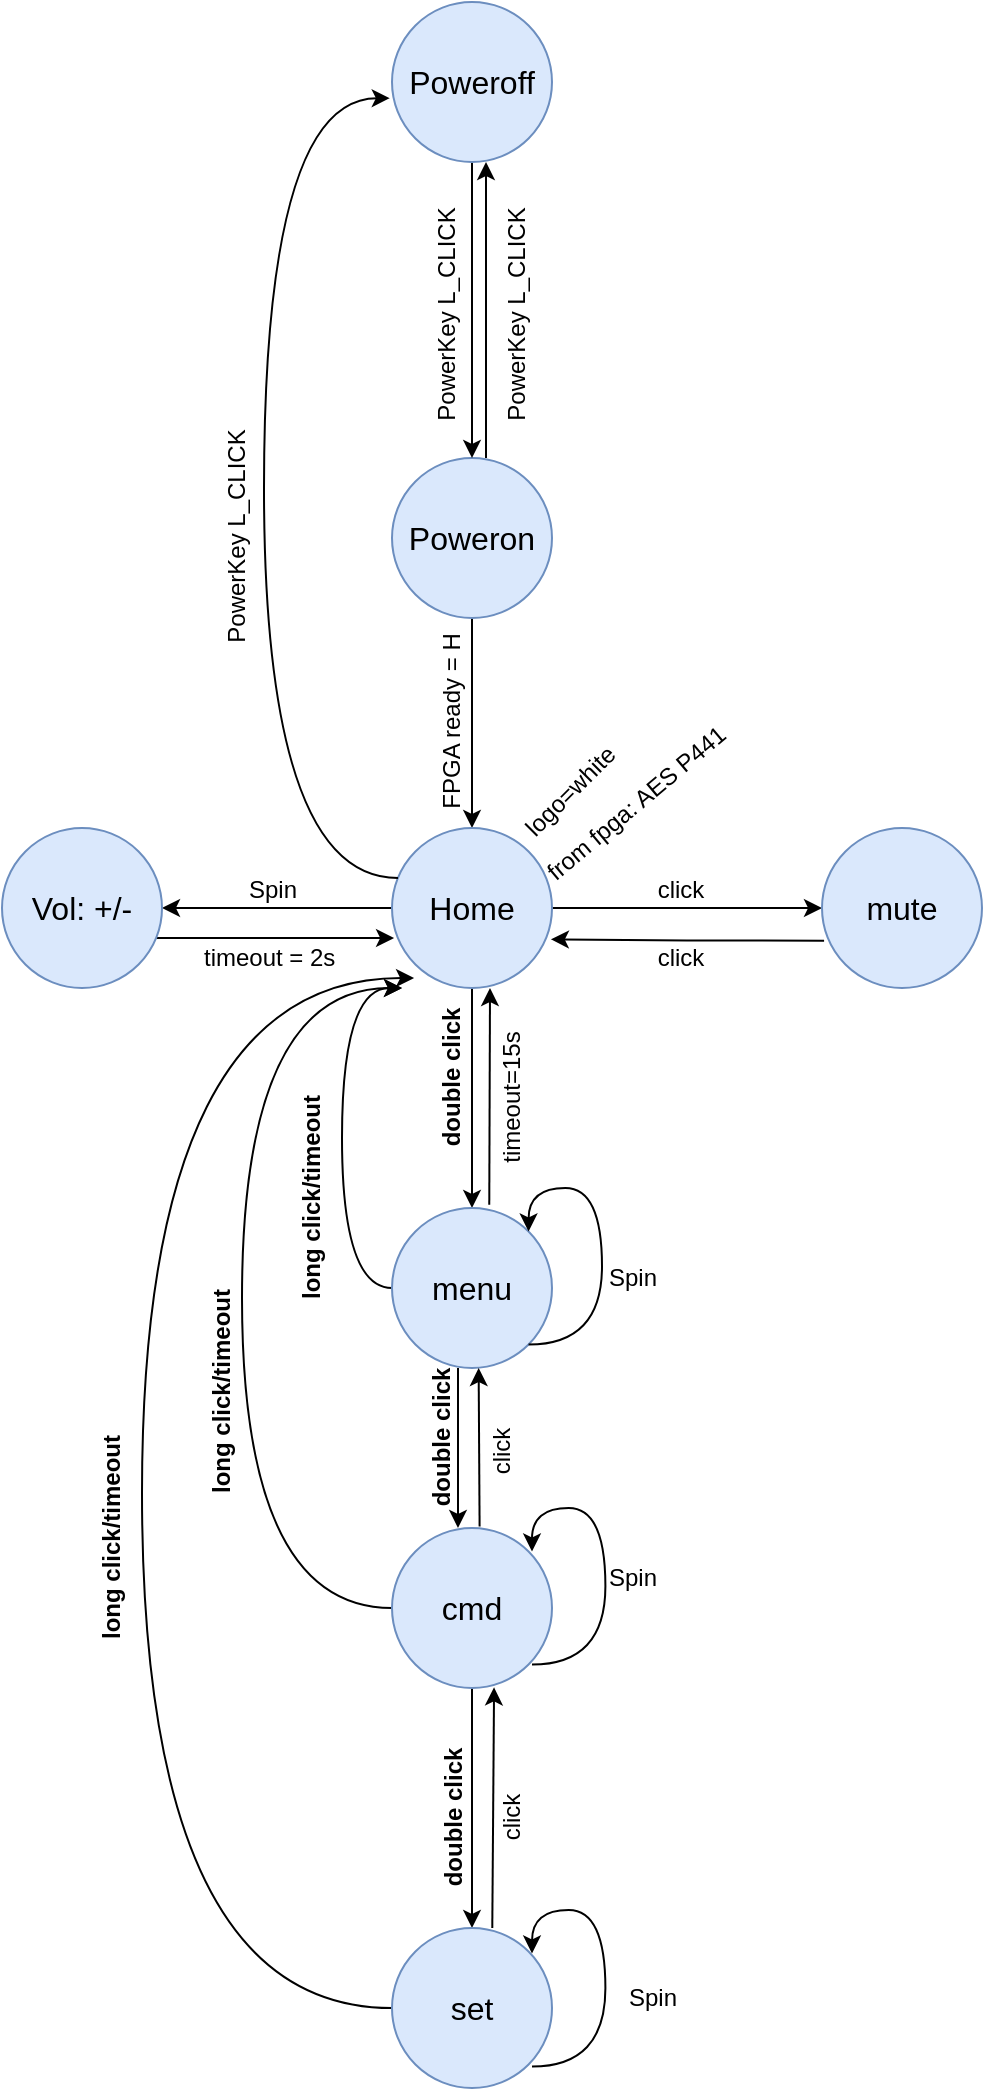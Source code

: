 <mxfile version="21.2.8" type="device">
  <diagram name="Page-1" id="d9b1e647-80fa-b4a2-5024-87a742678bcc">
    <mxGraphModel dx="984" dy="1140" grid="0" gridSize="10" guides="1" tooltips="1" connect="1" arrows="1" fold="1" page="1" pageScale="1" pageWidth="850" pageHeight="1100" background="none" math="0" shadow="0">
      <root>
        <mxCell id="0" />
        <mxCell id="1" parent="0" />
        <mxCell id="gkRhwmB4x-SXSZlbIXMZ-15" value="" style="edgeStyle=orthogonalEdgeStyle;rounded=0;orthogonalLoop=1;jettySize=auto;html=1;fontSize=16;entryX=0.5;entryY=0;entryDx=0;entryDy=0;exitX=0.5;exitY=1;exitDx=0;exitDy=0;" parent="1" source="YtPCgazLN_XUSBiv_7Ei-8" target="gkRhwmB4x-SXSZlbIXMZ-17" edge="1">
          <mxGeometry relative="1" as="geometry">
            <mxPoint x="450" y="1448" as="targetPoint" />
            <mxPoint x="450" y="1358" as="sourcePoint" />
          </mxGeometry>
        </mxCell>
        <mxCell id="gkRhwmB4x-SXSZlbIXMZ-20" value="" style="edgeStyle=orthogonalEdgeStyle;rounded=0;orthogonalLoop=1;jettySize=auto;html=1;fontSize=12;" parent="1" source="gkRhwmB4x-SXSZlbIXMZ-17" target="gkRhwmB4x-SXSZlbIXMZ-19" edge="1">
          <mxGeometry relative="1" as="geometry" />
        </mxCell>
        <mxCell id="gkRhwmB4x-SXSZlbIXMZ-24" value="" style="edgeStyle=orthogonalEdgeStyle;rounded=0;orthogonalLoop=1;jettySize=auto;html=1;fontSize=12;" parent="1" source="gkRhwmB4x-SXSZlbIXMZ-17" target="gkRhwmB4x-SXSZlbIXMZ-23" edge="1">
          <mxGeometry relative="1" as="geometry" />
        </mxCell>
        <mxCell id="gkRhwmB4x-SXSZlbIXMZ-29" value="" style="edgeStyle=orthogonalEdgeStyle;rounded=0;orthogonalLoop=1;jettySize=auto;html=1;fontSize=12;" parent="1" source="gkRhwmB4x-SXSZlbIXMZ-17" target="gkRhwmB4x-SXSZlbIXMZ-28" edge="1">
          <mxGeometry relative="1" as="geometry" />
        </mxCell>
        <mxCell id="gkRhwmB4x-SXSZlbIXMZ-17" value="Home" style="ellipse;whiteSpace=wrap;html=1;aspect=fixed;fontSize=16;fillColor=#dae8fc;strokeColor=#6c8ebf;" parent="1" vertex="1">
          <mxGeometry x="410" y="1458" width="80" height="80" as="geometry" />
        </mxCell>
        <mxCell id="gkRhwmB4x-SXSZlbIXMZ-18" value="logo=white" style="text;html=1;align=center;verticalAlign=middle;resizable=0;points=[];autosize=1;strokeColor=none;fillColor=none;fontSize=12;rotation=-45;" parent="1" vertex="1">
          <mxGeometry x="459" y="1425" width="80" height="30" as="geometry" />
        </mxCell>
        <mxCell id="gkRhwmB4x-SXSZlbIXMZ-21" style="edgeStyle=orthogonalEdgeStyle;rounded=0;orthogonalLoop=1;jettySize=auto;html=1;entryX=0.993;entryY=0.696;entryDx=0;entryDy=0;fontSize=12;exitX=0.013;exitY=0.704;exitDx=0;exitDy=0;exitPerimeter=0;entryPerimeter=0;" parent="1" source="gkRhwmB4x-SXSZlbIXMZ-19" target="gkRhwmB4x-SXSZlbIXMZ-17" edge="1">
          <mxGeometry relative="1" as="geometry" />
        </mxCell>
        <mxCell id="gkRhwmB4x-SXSZlbIXMZ-19" value="mute" style="ellipse;whiteSpace=wrap;html=1;fontSize=16;fillColor=#dae8fc;strokeColor=#6c8ebf;" parent="1" vertex="1">
          <mxGeometry x="625" y="1458" width="80" height="80" as="geometry" />
        </mxCell>
        <mxCell id="gkRhwmB4x-SXSZlbIXMZ-22" value="&lt;span&gt;click&lt;/span&gt;" style="text;html=1;align=center;verticalAlign=middle;resizable=0;points=[];autosize=1;strokeColor=none;fillColor=none;fontSize=12;fontStyle=0" parent="1" vertex="1">
          <mxGeometry x="529" y="1474" width="50" height="30" as="geometry" />
        </mxCell>
        <mxCell id="gkRhwmB4x-SXSZlbIXMZ-25" style="edgeStyle=orthogonalEdgeStyle;rounded=0;orthogonalLoop=1;jettySize=auto;html=1;entryX=0.013;entryY=0.688;entryDx=0;entryDy=0;fontSize=12;entryPerimeter=0;" parent="1" source="gkRhwmB4x-SXSZlbIXMZ-23" target="gkRhwmB4x-SXSZlbIXMZ-17" edge="1">
          <mxGeometry relative="1" as="geometry">
            <Array as="points">
              <mxPoint x="325" y="1513" />
              <mxPoint x="325" y="1513" />
            </Array>
          </mxGeometry>
        </mxCell>
        <mxCell id="gkRhwmB4x-SXSZlbIXMZ-23" value="Vol: +/-" style="ellipse;whiteSpace=wrap;html=1;fontSize=16;fillColor=#dae8fc;strokeColor=#6c8ebf;" parent="1" vertex="1">
          <mxGeometry x="215" y="1458" width="80" height="80" as="geometry" />
        </mxCell>
        <mxCell id="gkRhwmB4x-SXSZlbIXMZ-26" value="&lt;span&gt;Spin&lt;/span&gt;" style="text;html=1;align=center;verticalAlign=middle;resizable=0;points=[];autosize=1;strokeColor=none;fillColor=none;fontSize=12;fontStyle=0" parent="1" vertex="1">
          <mxGeometry x="325" y="1474" width="50" height="30" as="geometry" />
        </mxCell>
        <mxCell id="gkRhwmB4x-SXSZlbIXMZ-27" value="from fpga: AES P441" style="text;html=1;align=center;verticalAlign=middle;resizable=0;points=[];autosize=1;strokeColor=none;fillColor=none;fontSize=12;rotation=-40;" parent="1" vertex="1">
          <mxGeometry x="462" y="1431" width="140" height="30" as="geometry" />
        </mxCell>
        <mxCell id="gkRhwmB4x-SXSZlbIXMZ-32" value="" style="edgeStyle=orthogonalEdgeStyle;rounded=0;orthogonalLoop=1;jettySize=auto;html=1;fontSize=12;" parent="1" edge="1">
          <mxGeometry relative="1" as="geometry">
            <mxPoint x="443" y="1728" as="sourcePoint" />
            <mxPoint x="443" y="1808" as="targetPoint" />
          </mxGeometry>
        </mxCell>
        <mxCell id="gkRhwmB4x-SXSZlbIXMZ-46" style="edgeStyle=none;rounded=0;orthogonalLoop=1;jettySize=auto;html=1;fontSize=12;exitX=0.608;exitY=-0.02;exitDx=0;exitDy=0;exitPerimeter=0;" parent="1" source="gkRhwmB4x-SXSZlbIXMZ-28" edge="1">
          <mxGeometry relative="1" as="geometry">
            <mxPoint x="459" y="1538" as="targetPoint" />
          </mxGeometry>
        </mxCell>
        <mxCell id="gkRhwmB4x-SXSZlbIXMZ-56" style="edgeStyle=orthogonalEdgeStyle;curved=1;rounded=0;orthogonalLoop=1;jettySize=auto;html=1;fontSize=12;" parent="1" source="gkRhwmB4x-SXSZlbIXMZ-28" edge="1">
          <mxGeometry relative="1" as="geometry">
            <mxPoint x="415" y="1538" as="targetPoint" />
            <Array as="points">
              <mxPoint x="385" y="1688" />
              <mxPoint x="385" y="1538" />
            </Array>
          </mxGeometry>
        </mxCell>
        <mxCell id="gkRhwmB4x-SXSZlbIXMZ-28" value="menu" style="ellipse;whiteSpace=wrap;html=1;fontSize=16;fillColor=#dae8fc;strokeColor=#6c8ebf;" parent="1" vertex="1">
          <mxGeometry x="410" y="1648" width="80" height="80" as="geometry" />
        </mxCell>
        <mxCell id="gkRhwmB4x-SXSZlbIXMZ-30" value="double click" style="text;html=1;align=center;verticalAlign=middle;resizable=0;points=[];autosize=1;strokeColor=none;fillColor=none;fontSize=12;rotation=-90;fontStyle=1" parent="1" vertex="1">
          <mxGeometry x="395" y="1568" width="90" height="30" as="geometry" />
        </mxCell>
        <mxCell id="gkRhwmB4x-SXSZlbIXMZ-36" style="rounded=0;orthogonalLoop=1;jettySize=auto;html=1;entryX=0.379;entryY=1;entryDx=0;entryDy=0;fontSize=12;exitX=0.385;exitY=-0.009;exitDx=0;exitDy=0;exitPerimeter=0;entryPerimeter=0;" parent="1" edge="1">
          <mxGeometry x="-0.265" y="-21" relative="1" as="geometry">
            <mxPoint x="453.8" y="1807.28" as="sourcePoint" />
            <mxPoint x="453.32" y="1728" as="targetPoint" />
            <mxPoint as="offset" />
          </mxGeometry>
        </mxCell>
        <mxCell id="gkRhwmB4x-SXSZlbIXMZ-43" value="" style="edgeStyle=orthogonalEdgeStyle;curved=1;rounded=0;orthogonalLoop=1;jettySize=auto;html=1;fontSize=12;" parent="1" source="gkRhwmB4x-SXSZlbIXMZ-31" target="gkRhwmB4x-SXSZlbIXMZ-42" edge="1">
          <mxGeometry relative="1" as="geometry" />
        </mxCell>
        <mxCell id="gkRhwmB4x-SXSZlbIXMZ-55" style="edgeStyle=orthogonalEdgeStyle;curved=1;rounded=0;orthogonalLoop=1;jettySize=auto;html=1;fontSize=12;" parent="1" source="gkRhwmB4x-SXSZlbIXMZ-31" edge="1">
          <mxGeometry relative="1" as="geometry">
            <mxPoint x="415" y="1538" as="targetPoint" />
            <Array as="points">
              <mxPoint x="335" y="1848" />
              <mxPoint x="335" y="1538" />
            </Array>
          </mxGeometry>
        </mxCell>
        <mxCell id="gkRhwmB4x-SXSZlbIXMZ-31" value="cmd" style="ellipse;whiteSpace=wrap;html=1;fontSize=16;fillColor=#dae8fc;strokeColor=#6c8ebf;" parent="1" vertex="1">
          <mxGeometry x="410" y="1808" width="80" height="80" as="geometry" />
        </mxCell>
        <mxCell id="gkRhwmB4x-SXSZlbIXMZ-33" value="Spin" style="text;html=1;align=center;verticalAlign=middle;resizable=0;points=[];autosize=1;strokeColor=none;fillColor=none;fontSize=12;" parent="1" vertex="1">
          <mxGeometry x="505" y="1668" width="50" height="30" as="geometry" />
        </mxCell>
        <mxCell id="gkRhwmB4x-SXSZlbIXMZ-34" style="edgeStyle=orthogonalEdgeStyle;rounded=0;orthogonalLoop=1;jettySize=auto;html=1;exitX=1;exitY=1;exitDx=0;exitDy=0;fontSize=12;curved=1;entryX=1;entryY=0;entryDx=0;entryDy=0;" parent="1" source="gkRhwmB4x-SXSZlbIXMZ-28" target="gkRhwmB4x-SXSZlbIXMZ-28" edge="1">
          <mxGeometry relative="1" as="geometry">
            <mxPoint x="555" y="1648" as="targetPoint" />
            <Array as="points">
              <mxPoint x="515" y="1716" />
              <mxPoint x="515" y="1638" />
              <mxPoint x="478" y="1638" />
            </Array>
          </mxGeometry>
        </mxCell>
        <mxCell id="gkRhwmB4x-SXSZlbIXMZ-37" style="edgeStyle=orthogonalEdgeStyle;rounded=0;orthogonalLoop=1;jettySize=auto;html=1;exitX=1;exitY=1;exitDx=0;exitDy=0;fontSize=12;curved=1;entryX=1;entryY=0;entryDx=0;entryDy=0;" parent="1" edge="1">
          <mxGeometry relative="1" as="geometry">
            <mxPoint x="480.004" y="1876.284" as="sourcePoint" />
            <mxPoint x="480.004" y="1819.716" as="targetPoint" />
            <Array as="points">
              <mxPoint x="516.72" y="1876" />
              <mxPoint x="516.72" y="1798" />
              <mxPoint x="479.72" y="1798" />
            </Array>
          </mxGeometry>
        </mxCell>
        <mxCell id="gkRhwmB4x-SXSZlbIXMZ-38" value="Spin" style="text;html=1;align=center;verticalAlign=middle;resizable=0;points=[];autosize=1;strokeColor=none;fillColor=none;fontSize=12;" parent="1" vertex="1">
          <mxGeometry x="505" y="1818" width="50" height="30" as="geometry" />
        </mxCell>
        <mxCell id="gkRhwmB4x-SXSZlbIXMZ-39" value="timeout = 2s&amp;nbsp;" style="text;html=1;align=center;verticalAlign=middle;resizable=0;points=[];autosize=1;strokeColor=none;fillColor=none;fontSize=12;" parent="1" vertex="1">
          <mxGeometry x="305" y="1508" width="90" height="30" as="geometry" />
        </mxCell>
        <mxCell id="gkRhwmB4x-SXSZlbIXMZ-40" value="&lt;span&gt;click&lt;/span&gt;" style="text;html=1;align=center;verticalAlign=middle;resizable=0;points=[];autosize=1;strokeColor=none;fillColor=none;fontSize=12;fontStyle=0" parent="1" vertex="1">
          <mxGeometry x="529" y="1508" width="50" height="30" as="geometry" />
        </mxCell>
        <mxCell id="gkRhwmB4x-SXSZlbIXMZ-52" style="edgeStyle=orthogonalEdgeStyle;rounded=0;orthogonalLoop=1;jettySize=auto;html=1;entryX=0.138;entryY=0.938;entryDx=0;entryDy=0;entryPerimeter=0;fontSize=12;curved=1;" parent="1" source="gkRhwmB4x-SXSZlbIXMZ-42" target="gkRhwmB4x-SXSZlbIXMZ-17" edge="1">
          <mxGeometry relative="1" as="geometry">
            <Array as="points">
              <mxPoint x="285" y="2048" />
              <mxPoint x="285" y="1533" />
            </Array>
          </mxGeometry>
        </mxCell>
        <mxCell id="gkRhwmB4x-SXSZlbIXMZ-42" value="set" style="ellipse;whiteSpace=wrap;html=1;fontSize=16;fillColor=#dae8fc;strokeColor=#6c8ebf;" parent="1" vertex="1">
          <mxGeometry x="410" y="2008" width="80" height="80" as="geometry" />
        </mxCell>
        <mxCell id="gkRhwmB4x-SXSZlbIXMZ-44" value="double click" style="text;html=1;align=center;verticalAlign=middle;resizable=0;points=[];autosize=1;strokeColor=none;fillColor=none;fontSize=12;rotation=-90;fontStyle=1" parent="1" vertex="1">
          <mxGeometry x="396" y="1938" width="90" height="30" as="geometry" />
        </mxCell>
        <mxCell id="gkRhwmB4x-SXSZlbIXMZ-45" value="click" style="text;html=1;align=center;verticalAlign=middle;resizable=0;points=[];autosize=1;strokeColor=none;fillColor=none;fontSize=12;rotation=-90;" parent="1" vertex="1">
          <mxGeometry x="440" y="1755" width="50" height="30" as="geometry" />
        </mxCell>
        <mxCell id="gkRhwmB4x-SXSZlbIXMZ-47" value="timeout=15s" style="text;html=1;align=center;verticalAlign=middle;resizable=0;points=[];autosize=1;strokeColor=none;fillColor=none;fontSize=12;rotation=-90;" parent="1" vertex="1">
          <mxGeometry x="425" y="1578" width="90" height="30" as="geometry" />
        </mxCell>
        <mxCell id="gkRhwmB4x-SXSZlbIXMZ-48" style="edgeStyle=orthogonalEdgeStyle;rounded=0;orthogonalLoop=1;jettySize=auto;html=1;exitX=1;exitY=1;exitDx=0;exitDy=0;fontSize=12;curved=1;entryX=1;entryY=0;entryDx=0;entryDy=0;" parent="1" edge="1">
          <mxGeometry relative="1" as="geometry">
            <mxPoint x="480.004" y="2077.284" as="sourcePoint" />
            <mxPoint x="480.004" y="2020.716" as="targetPoint" />
            <Array as="points">
              <mxPoint x="516.72" y="2077" />
              <mxPoint x="516.72" y="1999" />
              <mxPoint x="479.72" y="1999" />
            </Array>
          </mxGeometry>
        </mxCell>
        <mxCell id="gkRhwmB4x-SXSZlbIXMZ-49" value="Spin" style="text;html=1;align=center;verticalAlign=middle;resizable=0;points=[];autosize=1;strokeColor=none;fillColor=none;fontSize=12;" parent="1" vertex="1">
          <mxGeometry x="515" y="2028" width="50" height="30" as="geometry" />
        </mxCell>
        <mxCell id="gkRhwmB4x-SXSZlbIXMZ-50" style="rounded=0;orthogonalLoop=1;jettySize=auto;html=1;entryX=0.638;entryY=0.996;entryDx=0;entryDy=0;fontSize=12;exitX=0.385;exitY=-0.009;exitDx=0;exitDy=0;exitPerimeter=0;entryPerimeter=0;" parent="1" target="gkRhwmB4x-SXSZlbIXMZ-31" edge="1">
          <mxGeometry relative="1" as="geometry">
            <mxPoint x="460.14" y="2008" as="sourcePoint" />
            <mxPoint x="459.66" y="1928.72" as="targetPoint" />
          </mxGeometry>
        </mxCell>
        <mxCell id="gkRhwmB4x-SXSZlbIXMZ-51" value="click" style="text;html=1;align=center;verticalAlign=middle;resizable=0;points=[];autosize=1;strokeColor=none;fillColor=none;fontSize=12;rotation=-90;" parent="1" vertex="1">
          <mxGeometry x="445" y="1938" width="50" height="30" as="geometry" />
        </mxCell>
        <mxCell id="gkRhwmB4x-SXSZlbIXMZ-57" value="long click/timeout" style="text;html=1;align=center;verticalAlign=middle;resizable=0;points=[];autosize=1;strokeColor=none;fillColor=none;fontSize=12;rotation=-90;fontStyle=1" parent="1" vertex="1">
          <mxGeometry x="205" y="1798" width="130" height="30" as="geometry" />
        </mxCell>
        <mxCell id="gkRhwmB4x-SXSZlbIXMZ-58" value="long click/timeout" style="text;html=1;align=center;verticalAlign=middle;resizable=0;points=[];autosize=1;strokeColor=none;fillColor=none;fontSize=12;rotation=-90;fontStyle=1" parent="1" vertex="1">
          <mxGeometry x="260" y="1725" width="130" height="30" as="geometry" />
        </mxCell>
        <mxCell id="gkRhwmB4x-SXSZlbIXMZ-59" value="long click/timeout" style="text;html=1;align=center;verticalAlign=middle;resizable=0;points=[];autosize=1;strokeColor=none;fillColor=none;fontSize=12;rotation=-90;fontStyle=1" parent="1" vertex="1">
          <mxGeometry x="305" y="1628" width="130" height="30" as="geometry" />
        </mxCell>
        <mxCell id="gkRhwmB4x-SXSZlbIXMZ-60" value="double click" style="text;html=1;align=center;verticalAlign=middle;resizable=0;points=[];autosize=1;strokeColor=none;fillColor=none;fontSize=12;rotation=-90;fontStyle=1" parent="1" vertex="1">
          <mxGeometry x="390" y="1748" width="90" height="30" as="geometry" />
        </mxCell>
        <mxCell id="YtPCgazLN_XUSBiv_7Ei-12" style="edgeStyle=orthogonalEdgeStyle;rounded=0;orthogonalLoop=1;jettySize=auto;html=1;entryX=0.5;entryY=1;entryDx=0;entryDy=0;" edge="1" parent="1">
          <mxGeometry relative="1" as="geometry">
            <mxPoint x="457" y="1273" as="sourcePoint" />
            <mxPoint x="457" y="1125" as="targetPoint" />
          </mxGeometry>
        </mxCell>
        <mxCell id="YtPCgazLN_XUSBiv_7Ei-8" value="Poweron" style="ellipse;whiteSpace=wrap;html=1;aspect=fixed;fontSize=16;fillColor=#dae8fc;strokeColor=#6c8ebf;" vertex="1" parent="1">
          <mxGeometry x="410" y="1273" width="80" height="80" as="geometry" />
        </mxCell>
        <mxCell id="YtPCgazLN_XUSBiv_7Ei-10" style="edgeStyle=orthogonalEdgeStyle;rounded=0;orthogonalLoop=1;jettySize=auto;html=1;entryX=0.5;entryY=0;entryDx=0;entryDy=0;" edge="1" parent="1" source="YtPCgazLN_XUSBiv_7Ei-9" target="YtPCgazLN_XUSBiv_7Ei-8">
          <mxGeometry relative="1" as="geometry" />
        </mxCell>
        <mxCell id="YtPCgazLN_XUSBiv_7Ei-9" value="Poweroff" style="ellipse;whiteSpace=wrap;html=1;aspect=fixed;fontSize=16;fillColor=#dae8fc;strokeColor=#6c8ebf;" vertex="1" parent="1">
          <mxGeometry x="410" y="1045" width="80" height="80" as="geometry" />
        </mxCell>
        <mxCell id="YtPCgazLN_XUSBiv_7Ei-11" value="PowerKey L_CLICK" style="text;html=1;align=center;verticalAlign=middle;resizable=0;points=[];autosize=1;strokeColor=none;fillColor=none;fontSize=12;rotation=-90;" vertex="1" parent="1">
          <mxGeometry x="375" y="1189" width="125" height="26" as="geometry" />
        </mxCell>
        <mxCell id="YtPCgazLN_XUSBiv_7Ei-13" value="PowerKey L_CLICK" style="text;html=1;align=center;verticalAlign=middle;resizable=0;points=[];autosize=1;strokeColor=none;fillColor=none;fontSize=12;rotation=-90;" vertex="1" parent="1">
          <mxGeometry x="410" y="1189" width="125" height="26" as="geometry" />
        </mxCell>
        <mxCell id="YtPCgazLN_XUSBiv_7Ei-14" style="edgeStyle=orthogonalEdgeStyle;curved=1;rounded=0;orthogonalLoop=1;jettySize=auto;html=1;fontSize=12;entryX=-0.014;entryY=0.601;entryDx=0;entryDy=0;entryPerimeter=0;" edge="1" parent="1" target="YtPCgazLN_XUSBiv_7Ei-9">
          <mxGeometry relative="1" as="geometry">
            <mxPoint x="417.98" y="1333" as="targetPoint" />
            <Array as="points">
              <mxPoint x="346" y="1483" />
              <mxPoint x="346" y="1093" />
            </Array>
            <mxPoint x="412.98" y="1483" as="sourcePoint" />
          </mxGeometry>
        </mxCell>
        <mxCell id="YtPCgazLN_XUSBiv_7Ei-15" value="PowerKey L_CLICK" style="text;html=1;align=center;verticalAlign=middle;resizable=0;points=[];autosize=1;strokeColor=none;fillColor=none;fontSize=12;rotation=-90;" vertex="1" parent="1">
          <mxGeometry x="270" y="1300" width="125" height="26" as="geometry" />
        </mxCell>
        <mxCell id="YtPCgazLN_XUSBiv_7Ei-16" value="FPGA ready = H" style="text;html=1;align=center;verticalAlign=middle;resizable=0;points=[];autosize=1;strokeColor=none;fillColor=none;fontSize=12;rotation=-90;" vertex="1" parent="1">
          <mxGeometry x="387" y="1392" width="106" height="26" as="geometry" />
        </mxCell>
      </root>
    </mxGraphModel>
  </diagram>
</mxfile>
